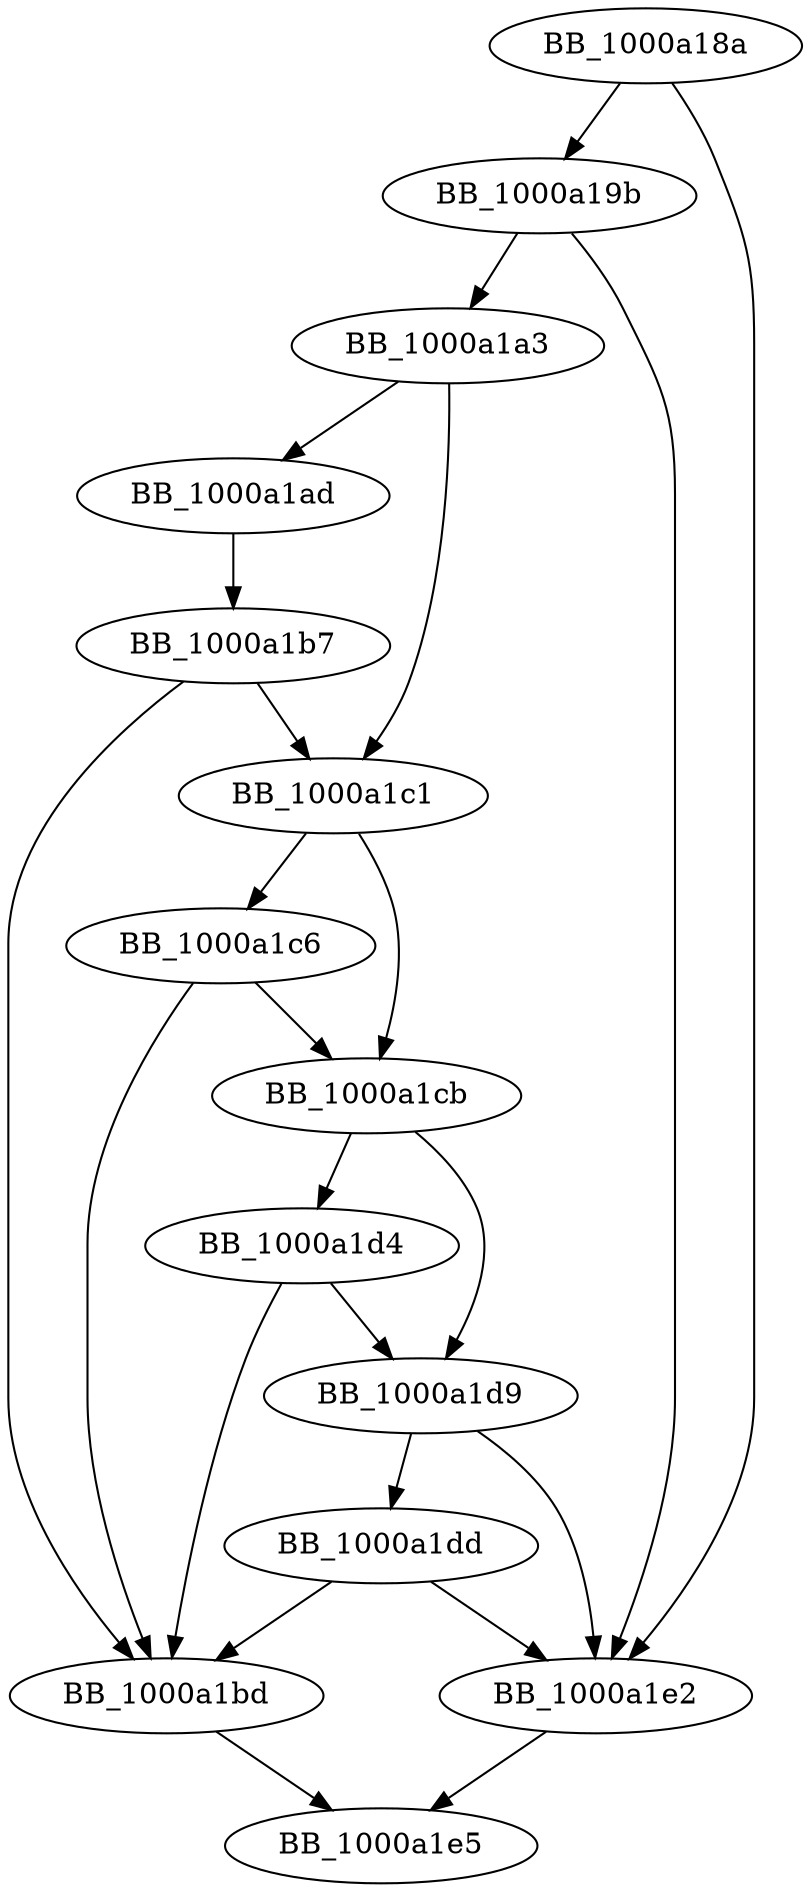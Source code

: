 DiGraph ___TypeMatch{
BB_1000a18a->BB_1000a19b
BB_1000a18a->BB_1000a1e2
BB_1000a19b->BB_1000a1a3
BB_1000a19b->BB_1000a1e2
BB_1000a1a3->BB_1000a1ad
BB_1000a1a3->BB_1000a1c1
BB_1000a1ad->BB_1000a1b7
BB_1000a1b7->BB_1000a1bd
BB_1000a1b7->BB_1000a1c1
BB_1000a1bd->BB_1000a1e5
BB_1000a1c1->BB_1000a1c6
BB_1000a1c1->BB_1000a1cb
BB_1000a1c6->BB_1000a1bd
BB_1000a1c6->BB_1000a1cb
BB_1000a1cb->BB_1000a1d4
BB_1000a1cb->BB_1000a1d9
BB_1000a1d4->BB_1000a1bd
BB_1000a1d4->BB_1000a1d9
BB_1000a1d9->BB_1000a1dd
BB_1000a1d9->BB_1000a1e2
BB_1000a1dd->BB_1000a1bd
BB_1000a1dd->BB_1000a1e2
BB_1000a1e2->BB_1000a1e5
}
